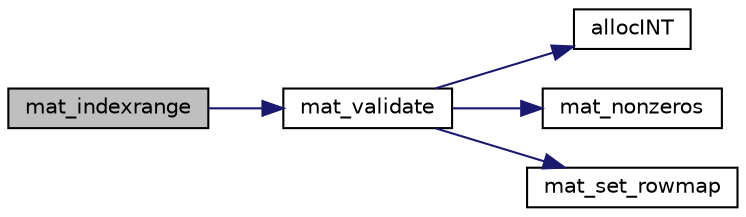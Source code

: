 digraph "mat_indexrange"
{
  edge [fontname="Helvetica",fontsize="10",labelfontname="Helvetica",labelfontsize="10"];
  node [fontname="Helvetica",fontsize="10",shape=record];
  rankdir="LR";
  Node1830 [label="mat_indexrange",height=0.2,width=0.4,color="black", fillcolor="grey75", style="filled", fontcolor="black"];
  Node1830 -> Node1831 [color="midnightblue",fontsize="10",style="solid",fontname="Helvetica"];
  Node1831 [label="mat_validate",height=0.2,width=0.4,color="black", fillcolor="white", style="filled",URL="$dc/d9a/lp__matrix_8c.html#a3b6cff0a7850997a4ac569451cb8ed47"];
  Node1831 -> Node1832 [color="midnightblue",fontsize="10",style="solid",fontname="Helvetica"];
  Node1832 [label="allocINT",height=0.2,width=0.4,color="black", fillcolor="white", style="filled",URL="$d9/d18/lp__utils_8c.html#a2081b8e14a0691b7e3931fa280ad9e63"];
  Node1831 -> Node1833 [color="midnightblue",fontsize="10",style="solid",fontname="Helvetica"];
  Node1833 [label="mat_nonzeros",height=0.2,width=0.4,color="black", fillcolor="white", style="filled",URL="$dc/d9a/lp__matrix_8c.html#a9430c42ed7853fd8dd6463ed7165f243"];
  Node1831 -> Node1834 [color="midnightblue",fontsize="10",style="solid",fontname="Helvetica"];
  Node1834 [label="mat_set_rowmap",height=0.2,width=0.4,color="black", fillcolor="white", style="filled",URL="$dc/d9a/lp__matrix_8c.html#a11d446e1461f23530cf5dc5b8e0a3b6a"];
}
